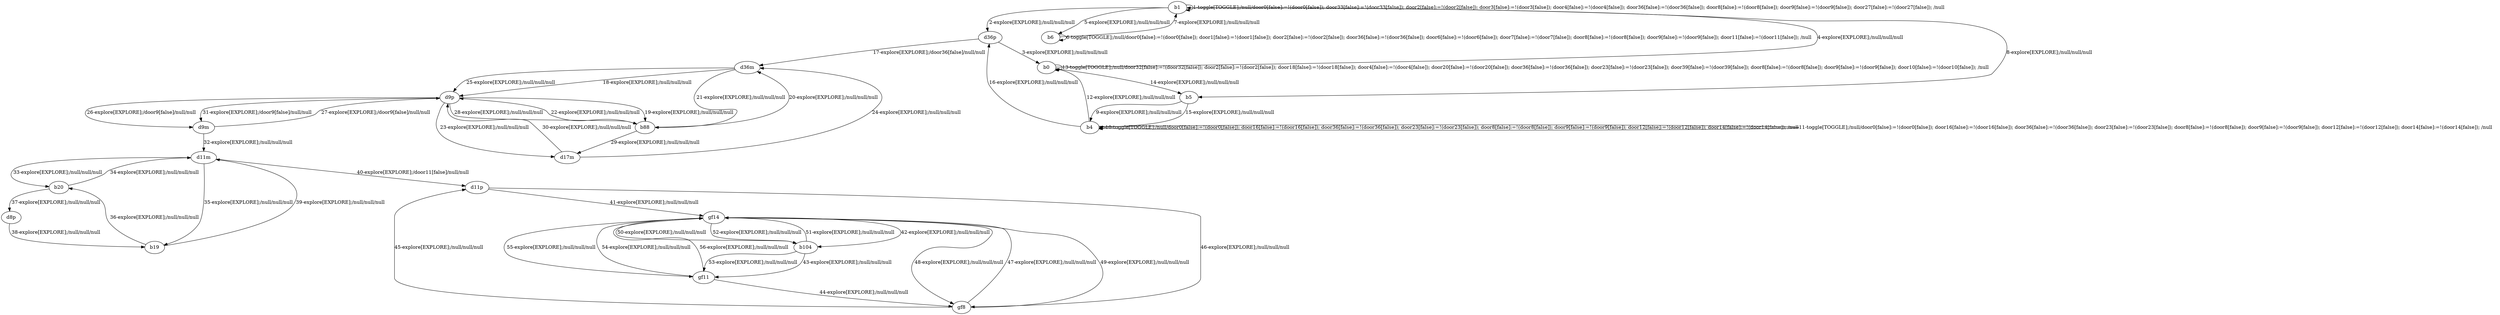 # Total number of goals covered by this test: 3
# gf11 --> gf8
# gf8 --> gf14
# gf14 --> gf11

digraph g {
"b1" -> "b1" [label = "1-toggle[TOGGLE];/null/door0[false]:=!(door0[false]); door33[false]:=!(door33[false]); door2[false]:=!(door2[false]); door3[false]:=!(door3[false]); door4[false]:=!(door4[false]); door36[false]:=!(door36[false]); door8[false]:=!(door8[false]); door9[false]:=!(door9[false]); door27[false]:=!(door27[false]); /null"];
"b1" -> "d36p" [label = "2-explore[EXPLORE];/null/null/null"];
"d36p" -> "b0" [label = "3-explore[EXPLORE];/null/null/null"];
"b0" -> "b1" [label = "4-explore[EXPLORE];/null/null/null"];
"b1" -> "b6" [label = "5-explore[EXPLORE];/null/null/null"];
"b6" -> "b6" [label = "6-toggle[TOGGLE];/null/door0[false]:=!(door0[false]); door1[false]:=!(door1[false]); door2[false]:=!(door2[false]); door36[false]:=!(door36[false]); door6[false]:=!(door6[false]); door7[false]:=!(door7[false]); door8[false]:=!(door8[false]); door9[false]:=!(door9[false]); door11[false]:=!(door11[false]); /null"];
"b6" -> "b1" [label = "7-explore[EXPLORE];/null/null/null"];
"b1" -> "b5" [label = "8-explore[EXPLORE];/null/null/null"];
"b5" -> "b4" [label = "9-explore[EXPLORE];/null/null/null"];
"b4" -> "b4" [label = "10-toggle[TOGGLE];/null/door0[false]:=!(door0[false]); door16[false]:=!(door16[false]); door36[false]:=!(door36[false]); door23[false]:=!(door23[false]); door8[false]:=!(door8[false]); door9[false]:=!(door9[false]); door12[false]:=!(door12[false]); door14[false]:=!(door14[false]); /null"];
"b4" -> "b4" [label = "11-toggle[TOGGLE];/null/door0[false]:=!(door0[false]); door16[false]:=!(door16[false]); door36[false]:=!(door36[false]); door23[false]:=!(door23[false]); door8[false]:=!(door8[false]); door9[false]:=!(door9[false]); door12[false]:=!(door12[false]); door14[false]:=!(door14[false]); /null"];
"b4" -> "b0" [label = "12-explore[EXPLORE];/null/null/null"];
"b0" -> "b0" [label = "13-toggle[TOGGLE];/null/door32[false]:=!(door32[false]); door2[false]:=!(door2[false]); door18[false]:=!(door18[false]); door4[false]:=!(door4[false]); door20[false]:=!(door20[false]); door36[false]:=!(door36[false]); door23[false]:=!(door23[false]); door39[false]:=!(door39[false]); door8[false]:=!(door8[false]); door9[false]:=!(door9[false]); door10[false]:=!(door10[false]); /null"];
"b0" -> "b5" [label = "14-explore[EXPLORE];/null/null/null"];
"b5" -> "b4" [label = "15-explore[EXPLORE];/null/null/null"];
"b4" -> "d36p" [label = "16-explore[EXPLORE];/null/null/null"];
"d36p" -> "d36m" [label = "17-explore[EXPLORE];/door36[false]/null/null"];
"d36m" -> "d9p" [label = "18-explore[EXPLORE];/null/null/null"];
"d9p" -> "b88" [label = "19-explore[EXPLORE];/null/null/null"];
"b88" -> "d36m" [label = "20-explore[EXPLORE];/null/null/null"];
"d36m" -> "b88" [label = "21-explore[EXPLORE];/null/null/null"];
"b88" -> "d9p" [label = "22-explore[EXPLORE];/null/null/null"];
"d9p" -> "d17m" [label = "23-explore[EXPLORE];/null/null/null"];
"d17m" -> "d36m" [label = "24-explore[EXPLORE];/null/null/null"];
"d36m" -> "d9p" [label = "25-explore[EXPLORE];/null/null/null"];
"d9p" -> "d9m" [label = "26-explore[EXPLORE];/door9[false]/null/null"];
"d9m" -> "d9p" [label = "27-explore[EXPLORE];/door9[false]/null/null"];
"d9p" -> "b88" [label = "28-explore[EXPLORE];/null/null/null"];
"b88" -> "d17m" [label = "29-explore[EXPLORE];/null/null/null"];
"d17m" -> "d9p" [label = "30-explore[EXPLORE];/null/null/null"];
"d9p" -> "d9m" [label = "31-explore[EXPLORE];/door9[false]/null/null"];
"d9m" -> "d11m" [label = "32-explore[EXPLORE];/null/null/null"];
"d11m" -> "b20" [label = "33-explore[EXPLORE];/null/null/null"];
"b20" -> "d11m" [label = "34-explore[EXPLORE];/null/null/null"];
"d11m" -> "b19" [label = "35-explore[EXPLORE];/null/null/null"];
"b19" -> "b20" [label = "36-explore[EXPLORE];/null/null/null"];
"b20" -> "d8p" [label = "37-explore[EXPLORE];/null/null/null"];
"d8p" -> "b19" [label = "38-explore[EXPLORE];/null/null/null"];
"b19" -> "d11m" [label = "39-explore[EXPLORE];/null/null/null"];
"d11m" -> "d11p" [label = "40-explore[EXPLORE];/door11[false]/null/null"];
"d11p" -> "gf14" [label = "41-explore[EXPLORE];/null/null/null"];
"gf14" -> "b104" [label = "42-explore[EXPLORE];/null/null/null"];
"b104" -> "gf11" [label = "43-explore[EXPLORE];/null/null/null"];
"gf11" -> "gf8" [label = "44-explore[EXPLORE];/null/null/null"];
"gf8" -> "d11p" [label = "45-explore[EXPLORE];/null/null/null"];
"d11p" -> "gf8" [label = "46-explore[EXPLORE];/null/null/null"];
"gf8" -> "gf14" [label = "47-explore[EXPLORE];/null/null/null"];
"gf14" -> "gf8" [label = "48-explore[EXPLORE];/null/null/null"];
"gf8" -> "gf14" [label = "49-explore[EXPLORE];/null/null/null"];
"gf14" -> "b104" [label = "50-explore[EXPLORE];/null/null/null"];
"b104" -> "gf14" [label = "51-explore[EXPLORE];/null/null/null"];
"gf14" -> "b104" [label = "52-explore[EXPLORE];/null/null/null"];
"b104" -> "gf11" [label = "53-explore[EXPLORE];/null/null/null"];
"gf11" -> "gf14" [label = "54-explore[EXPLORE];/null/null/null"];
"gf14" -> "gf11" [label = "55-explore[EXPLORE];/null/null/null"];
"gf11" -> "gf14" [label = "56-explore[EXPLORE];/null/null/null"];
}